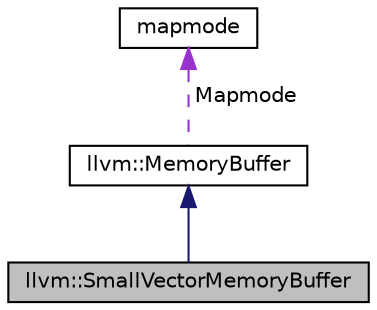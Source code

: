 digraph "llvm::SmallVectorMemoryBuffer"
{
 // LATEX_PDF_SIZE
  bgcolor="transparent";
  edge [fontname="Helvetica",fontsize="10",labelfontname="Helvetica",labelfontsize="10"];
  node [fontname="Helvetica",fontsize="10",shape="box"];
  Node1 [label="llvm::SmallVectorMemoryBuffer",height=0.2,width=0.4,color="black", fillcolor="grey75", style="filled", fontcolor="black",tooltip="SmallVector-backed MemoryBuffer instance."];
  Node2 -> Node1 [dir="back",color="midnightblue",fontsize="10",style="solid",fontname="Helvetica"];
  Node2 [label="llvm::MemoryBuffer",height=0.2,width=0.4,color="black",URL="$classllvm_1_1MemoryBuffer.html",tooltip="This interface provides simple read-only access to a block of memory, and provides simple methods for..."];
  Node3 -> Node2 [dir="back",color="darkorchid3",fontsize="10",style="dashed",label=" Mapmode" ,fontname="Helvetica"];
  Node3 [label="mapmode",height=0.2,width=0.4,color="black",tooltip=" "];
}
